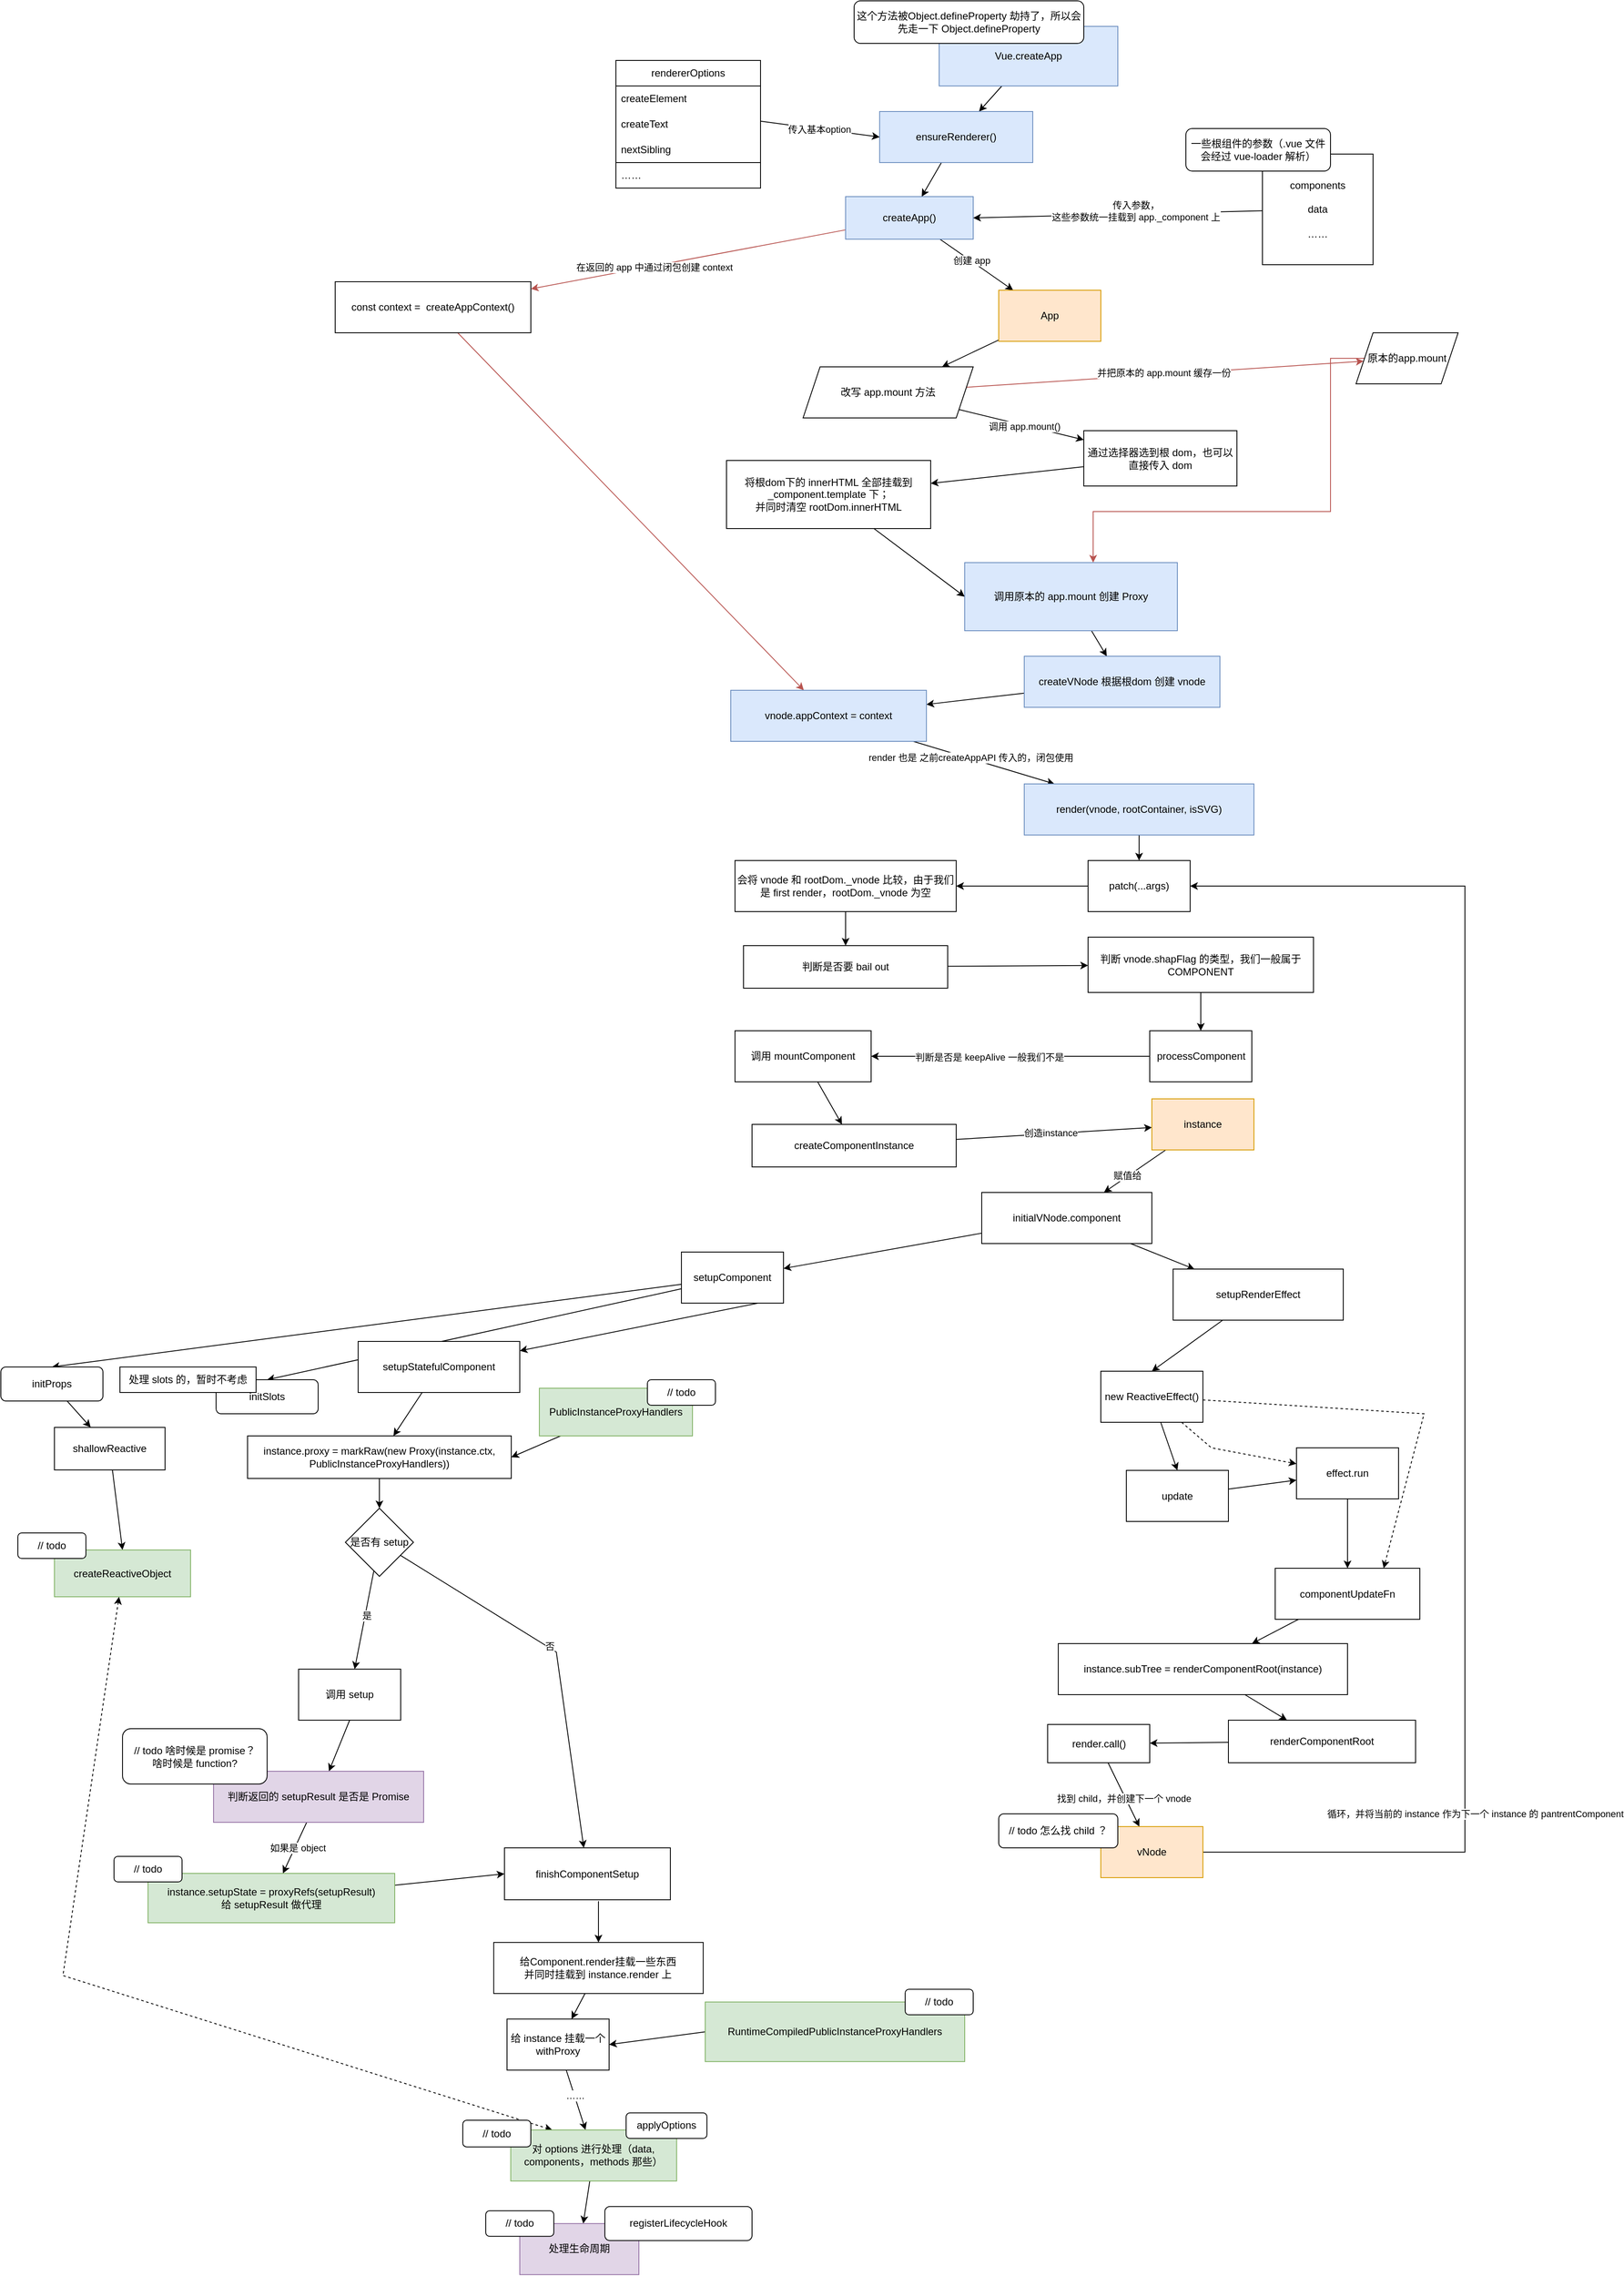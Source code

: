 <mxfile version="21.7.4" type="github">
  <diagram name="第 1 页" id="jVa2W7IPWwnAXI4XaTAD">
    <mxGraphModel dx="2261" dy="822" grid="1" gridSize="10" guides="1" tooltips="1" connect="1" arrows="1" fold="1" page="1" pageScale="1" pageWidth="827" pageHeight="1169" math="0" shadow="0">
      <root>
        <mxCell id="0" />
        <mxCell id="1" parent="0" />
        <mxCell id="zJVTqqphNSBY5kHAIyzm-97" style="edgeStyle=none;rounded=0;orthogonalLoop=1;jettySize=auto;html=1;exitX=0.75;exitY=1;exitDx=0;exitDy=0;" parent="1" source="zJVTqqphNSBY5kHAIyzm-80" target="zJVTqqphNSBY5kHAIyzm-98" edge="1">
          <mxGeometry relative="1" as="geometry">
            <mxPoint x="410" y="1750" as="targetPoint" />
            <mxPoint x="220" y="1695.001" as="sourcePoint" />
          </mxGeometry>
        </mxCell>
        <mxCell id="zJVTqqphNSBY5kHAIyzm-1" style="rounded=0;orthogonalLoop=1;jettySize=auto;html=1;" parent="1" source="simCPiNDv_beY422lD6f-1" target="zJVTqqphNSBY5kHAIyzm-2" edge="1">
          <mxGeometry relative="1" as="geometry">
            <mxPoint x="320" y="270" as="targetPoint" />
          </mxGeometry>
        </mxCell>
        <mxCell id="simCPiNDv_beY422lD6f-1" value="Vue.createApp" style="rounded=0;whiteSpace=wrap;html=1;fillColor=#dae8fc;strokeColor=#6c8ebf;" parent="1" vertex="1">
          <mxGeometry x="280" y="110" width="210" height="70" as="geometry" />
        </mxCell>
        <mxCell id="simCPiNDv_beY422lD6f-2" value="这个方法被Object.defineProperty 劫持了，所以会先走一下 Object.defineProperty" style="rounded=1;whiteSpace=wrap;html=1;" parent="1" vertex="1">
          <mxGeometry x="180" y="80" width="270" height="50" as="geometry" />
        </mxCell>
        <mxCell id="zJVTqqphNSBY5kHAIyzm-11" style="rounded=0;orthogonalLoop=1;jettySize=auto;html=1;" parent="1" source="zJVTqqphNSBY5kHAIyzm-2" target="zJVTqqphNSBY5kHAIyzm-12" edge="1">
          <mxGeometry relative="1" as="geometry">
            <mxPoint x="280" y="360" as="targetPoint" />
          </mxGeometry>
        </mxCell>
        <mxCell id="zJVTqqphNSBY5kHAIyzm-2" value="ensureRenderer()" style="rounded=0;whiteSpace=wrap;html=1;fillColor=#dae8fc;strokeColor=#6c8ebf;" parent="1" vertex="1">
          <mxGeometry x="210" y="210" width="180" height="60" as="geometry" />
        </mxCell>
        <mxCell id="zJVTqqphNSBY5kHAIyzm-7" style="rounded=0;orthogonalLoop=1;jettySize=auto;html=1;entryX=0;entryY=0.5;entryDx=0;entryDy=0;" parent="1" source="zJVTqqphNSBY5kHAIyzm-3" target="zJVTqqphNSBY5kHAIyzm-2" edge="1">
          <mxGeometry relative="1" as="geometry" />
        </mxCell>
        <mxCell id="zJVTqqphNSBY5kHAIyzm-8" value="传入基本option" style="edgeLabel;html=1;align=center;verticalAlign=middle;resizable=0;points=[];" parent="zJVTqqphNSBY5kHAIyzm-7" vertex="1" connectable="0">
          <mxGeometry x="-0.017" relative="1" as="geometry">
            <mxPoint as="offset" />
          </mxGeometry>
        </mxCell>
        <mxCell id="zJVTqqphNSBY5kHAIyzm-3" value="rendererOptions" style="swimlane;fontStyle=0;childLayout=stackLayout;horizontal=1;startSize=30;horizontalStack=0;resizeParent=1;resizeParentMax=0;resizeLast=0;collapsible=1;marginBottom=0;whiteSpace=wrap;html=1;" parent="1" vertex="1">
          <mxGeometry x="-100" y="150" width="170" height="120" as="geometry" />
        </mxCell>
        <mxCell id="zJVTqqphNSBY5kHAIyzm-4" value="createElement" style="text;strokeColor=none;fillColor=none;align=left;verticalAlign=middle;spacingLeft=4;spacingRight=4;overflow=hidden;points=[[0,0.5],[1,0.5]];portConstraint=eastwest;rotatable=0;whiteSpace=wrap;html=1;" parent="zJVTqqphNSBY5kHAIyzm-3" vertex="1">
          <mxGeometry y="30" width="170" height="30" as="geometry" />
        </mxCell>
        <mxCell id="zJVTqqphNSBY5kHAIyzm-5" value="createText" style="text;strokeColor=none;fillColor=none;align=left;verticalAlign=middle;spacingLeft=4;spacingRight=4;overflow=hidden;points=[[0,0.5],[1,0.5]];portConstraint=eastwest;rotatable=0;whiteSpace=wrap;html=1;" parent="zJVTqqphNSBY5kHAIyzm-3" vertex="1">
          <mxGeometry y="60" width="170" height="30" as="geometry" />
        </mxCell>
        <mxCell id="zJVTqqphNSBY5kHAIyzm-6" value="nextSibling" style="text;strokeColor=none;fillColor=none;align=left;verticalAlign=middle;spacingLeft=4;spacingRight=4;overflow=hidden;points=[[0,0.5],[1,0.5]];portConstraint=eastwest;rotatable=0;whiteSpace=wrap;html=1;" parent="zJVTqqphNSBY5kHAIyzm-3" vertex="1">
          <mxGeometry y="90" width="170" height="30" as="geometry" />
        </mxCell>
        <mxCell id="zJVTqqphNSBY5kHAIyzm-10" value="……" style="text;strokeColor=default;fillColor=none;align=left;verticalAlign=middle;spacingLeft=4;spacingRight=4;overflow=hidden;points=[[0,0.5],[1,0.5]];portConstraint=eastwest;rotatable=0;whiteSpace=wrap;html=1;" parent="1" vertex="1">
          <mxGeometry x="-100" y="270" width="170" height="30" as="geometry" />
        </mxCell>
        <mxCell id="zJVTqqphNSBY5kHAIyzm-13" style="rounded=0;orthogonalLoop=1;jettySize=auto;html=1;" parent="1" source="zJVTqqphNSBY5kHAIyzm-12" target="zJVTqqphNSBY5kHAIyzm-14" edge="1">
          <mxGeometry relative="1" as="geometry">
            <mxPoint x="270" y="460" as="targetPoint" />
          </mxGeometry>
        </mxCell>
        <mxCell id="zJVTqqphNSBY5kHAIyzm-15" value="创建 app" style="edgeLabel;html=1;align=center;verticalAlign=middle;resizable=0;points=[];" parent="zJVTqqphNSBY5kHAIyzm-13" vertex="1" connectable="0">
          <mxGeometry x="-0.15" y="1" relative="1" as="geometry">
            <mxPoint as="offset" />
          </mxGeometry>
        </mxCell>
        <mxCell id="zJVTqqphNSBY5kHAIyzm-46" style="edgeStyle=none;rounded=0;orthogonalLoop=1;jettySize=auto;html=1;fillColor=#f8cecc;strokeColor=#b85450;" parent="1" source="zJVTqqphNSBY5kHAIyzm-12" target="zJVTqqphNSBY5kHAIyzm-48" edge="1">
          <mxGeometry relative="1" as="geometry">
            <mxPoint y="420" as="targetPoint" />
          </mxGeometry>
        </mxCell>
        <mxCell id="zJVTqqphNSBY5kHAIyzm-47" value="在返回的 app 中通过闭包创建 context" style="edgeLabel;html=1;align=center;verticalAlign=middle;resizable=0;points=[];" parent="zJVTqqphNSBY5kHAIyzm-46" vertex="1" connectable="0">
          <mxGeometry x="0.219" y="2" relative="1" as="geometry">
            <mxPoint y="-1" as="offset" />
          </mxGeometry>
        </mxCell>
        <mxCell id="zJVTqqphNSBY5kHAIyzm-12" value="createApp()" style="rounded=0;whiteSpace=wrap;html=1;fillColor=#dae8fc;strokeColor=#6c8ebf;" parent="1" vertex="1">
          <mxGeometry x="170" y="310" width="150" height="50" as="geometry" />
        </mxCell>
        <mxCell id="zJVTqqphNSBY5kHAIyzm-26" style="edgeStyle=none;rounded=0;orthogonalLoop=1;jettySize=auto;html=1;" parent="1" source="zJVTqqphNSBY5kHAIyzm-14" target="zJVTqqphNSBY5kHAIyzm-27" edge="1">
          <mxGeometry relative="1" as="geometry">
            <mxPoint x="360" y="530" as="targetPoint" />
          </mxGeometry>
        </mxCell>
        <mxCell id="zJVTqqphNSBY5kHAIyzm-14" value="App" style="rounded=0;whiteSpace=wrap;html=1;fillColor=#ffe6cc;strokeColor=#d79b00;" parent="1" vertex="1">
          <mxGeometry x="350" y="420" width="120" height="60" as="geometry" />
        </mxCell>
        <mxCell id="zJVTqqphNSBY5kHAIyzm-20" style="edgeStyle=none;rounded=0;orthogonalLoop=1;jettySize=auto;html=1;entryX=1;entryY=0.5;entryDx=0;entryDy=0;" parent="1" source="zJVTqqphNSBY5kHAIyzm-19" target="zJVTqqphNSBY5kHAIyzm-12" edge="1">
          <mxGeometry relative="1" as="geometry" />
        </mxCell>
        <mxCell id="zJVTqqphNSBY5kHAIyzm-21" value="传入参数，&lt;br&gt;这些参数统一挂载到 app._component 上" style="edgeLabel;html=1;align=center;verticalAlign=middle;resizable=0;points=[];" parent="zJVTqqphNSBY5kHAIyzm-20" vertex="1" connectable="0">
          <mxGeometry x="0.08" y="-2" relative="1" as="geometry">
            <mxPoint x="34" y="-2" as="offset" />
          </mxGeometry>
        </mxCell>
        <mxCell id="zJVTqqphNSBY5kHAIyzm-19" value="components&lt;br&gt;&lt;br&gt;data&lt;br&gt;&lt;br&gt;……" style="whiteSpace=wrap;html=1;aspect=fixed;" parent="1" vertex="1">
          <mxGeometry x="660" y="260" width="130" height="130" as="geometry" />
        </mxCell>
        <mxCell id="zJVTqqphNSBY5kHAIyzm-24" value="一些根组件的参数（.vue 文件会经过 vue-loader 解析）" style="rounded=1;whiteSpace=wrap;html=1;" parent="1" vertex="1">
          <mxGeometry x="570" y="230" width="170" height="50" as="geometry" />
        </mxCell>
        <mxCell id="zJVTqqphNSBY5kHAIyzm-28" style="edgeStyle=none;rounded=0;orthogonalLoop=1;jettySize=auto;html=1;" parent="1" source="zJVTqqphNSBY5kHAIyzm-27" target="zJVTqqphNSBY5kHAIyzm-31" edge="1">
          <mxGeometry relative="1" as="geometry">
            <mxPoint x="390" y="620" as="targetPoint" />
          </mxGeometry>
        </mxCell>
        <mxCell id="zJVTqqphNSBY5kHAIyzm-29" value="调用 app.mount()" style="edgeLabel;html=1;align=center;verticalAlign=middle;resizable=0;points=[];" parent="zJVTqqphNSBY5kHAIyzm-28" vertex="1" connectable="0">
          <mxGeometry x="-0.183" y="-7" relative="1" as="geometry">
            <mxPoint x="18" y="-2" as="offset" />
          </mxGeometry>
        </mxCell>
        <mxCell id="zJVTqqphNSBY5kHAIyzm-35" style="edgeStyle=none;rounded=0;orthogonalLoop=1;jettySize=auto;html=1;fillColor=#f8cecc;strokeColor=#b85450;" parent="1" source="zJVTqqphNSBY5kHAIyzm-27" target="zJVTqqphNSBY5kHAIyzm-37" edge="1">
          <mxGeometry relative="1" as="geometry">
            <mxPoint x="650" y="530" as="targetPoint" />
          </mxGeometry>
        </mxCell>
        <mxCell id="zJVTqqphNSBY5kHAIyzm-36" value="并把原本的 app.mount 缓存一份" style="edgeLabel;html=1;align=center;verticalAlign=middle;resizable=0;points=[];" parent="zJVTqqphNSBY5kHAIyzm-35" vertex="1" connectable="0">
          <mxGeometry x="-0.008" y="2" relative="1" as="geometry">
            <mxPoint as="offset" />
          </mxGeometry>
        </mxCell>
        <mxCell id="zJVTqqphNSBY5kHAIyzm-27" value="改写 app.mount 方法" style="shape=parallelogram;perimeter=parallelogramPerimeter;whiteSpace=wrap;html=1;fixedSize=1;" parent="1" vertex="1">
          <mxGeometry x="120" y="510" width="200" height="60" as="geometry" />
        </mxCell>
        <mxCell id="zJVTqqphNSBY5kHAIyzm-33" style="edgeStyle=none;rounded=0;orthogonalLoop=1;jettySize=auto;html=1;" parent="1" source="zJVTqqphNSBY5kHAIyzm-31" target="zJVTqqphNSBY5kHAIyzm-34" edge="1">
          <mxGeometry relative="1" as="geometry">
            <mxPoint x="280" y="670" as="targetPoint" />
          </mxGeometry>
        </mxCell>
        <mxCell id="zJVTqqphNSBY5kHAIyzm-31" value="通过选择器选到根 dom，也可以直接传入 dom" style="rounded=0;whiteSpace=wrap;html=1;" parent="1" vertex="1">
          <mxGeometry x="450" y="585" width="180" height="65" as="geometry" />
        </mxCell>
        <mxCell id="zJVTqqphNSBY5kHAIyzm-38" style="edgeStyle=none;rounded=0;orthogonalLoop=1;jettySize=auto;html=1;entryX=0;entryY=0.5;entryDx=0;entryDy=0;" parent="1" source="zJVTqqphNSBY5kHAIyzm-34" target="zJVTqqphNSBY5kHAIyzm-41" edge="1">
          <mxGeometry relative="1" as="geometry">
            <mxPoint x="390" y="760" as="targetPoint" />
          </mxGeometry>
        </mxCell>
        <mxCell id="zJVTqqphNSBY5kHAIyzm-34" value="&lt;div style=&quot;&quot;&gt;&lt;span style=&quot;background-color: initial;&quot;&gt;将根dom下的 innerHTML 全部挂载到 _component.template 下；&lt;/span&gt;&lt;/div&gt;&lt;div style=&quot;&quot;&gt;&lt;span style=&quot;background-color: initial;&quot;&gt;并同时清空 rootDom.innerHTML&lt;/span&gt;&lt;/div&gt;" style="rounded=0;whiteSpace=wrap;html=1;align=center;" parent="1" vertex="1">
          <mxGeometry x="30" y="620" width="240" height="80" as="geometry" />
        </mxCell>
        <mxCell id="zJVTqqphNSBY5kHAIyzm-39" style="edgeStyle=orthogonalEdgeStyle;rounded=0;orthogonalLoop=1;jettySize=auto;html=1;fillColor=#f8cecc;strokeColor=#b85450;" parent="1" source="zJVTqqphNSBY5kHAIyzm-37" target="zJVTqqphNSBY5kHAIyzm-41" edge="1">
          <mxGeometry relative="1" as="geometry">
            <mxPoint x="460" y="760" as="targetPoint" />
            <Array as="points">
              <mxPoint x="740" y="680" />
              <mxPoint x="461" y="680" />
            </Array>
          </mxGeometry>
        </mxCell>
        <mxCell id="zJVTqqphNSBY5kHAIyzm-37" value="原本的app.mount" style="shape=parallelogram;perimeter=parallelogramPerimeter;whiteSpace=wrap;html=1;fixedSize=1;" parent="1" vertex="1">
          <mxGeometry x="770" y="470" width="120" height="60" as="geometry" />
        </mxCell>
        <mxCell id="zJVTqqphNSBY5kHAIyzm-42" style="edgeStyle=none;rounded=0;orthogonalLoop=1;jettySize=auto;html=1;" parent="1" source="zJVTqqphNSBY5kHAIyzm-41" target="zJVTqqphNSBY5kHAIyzm-43" edge="1">
          <mxGeometry relative="1" as="geometry">
            <mxPoint x="350" y="880" as="targetPoint" />
          </mxGeometry>
        </mxCell>
        <mxCell id="zJVTqqphNSBY5kHAIyzm-41" value="调用原本的 app.mount 创建 Proxy" style="rounded=0;whiteSpace=wrap;html=1;fillColor=#dae8fc;strokeColor=#6c8ebf;" parent="1" vertex="1">
          <mxGeometry x="310" y="740" width="250" height="80" as="geometry" />
        </mxCell>
        <mxCell id="zJVTqqphNSBY5kHAIyzm-51" style="edgeStyle=none;rounded=0;orthogonalLoop=1;jettySize=auto;html=1;" parent="1" source="zJVTqqphNSBY5kHAIyzm-43" target="zJVTqqphNSBY5kHAIyzm-50" edge="1">
          <mxGeometry relative="1" as="geometry" />
        </mxCell>
        <mxCell id="zJVTqqphNSBY5kHAIyzm-43" value="createVNode 根据根dom 创建 vnode" style="rounded=0;whiteSpace=wrap;html=1;fillColor=#dae8fc;strokeColor=#6c8ebf;" parent="1" vertex="1">
          <mxGeometry x="380" y="850" width="230" height="60" as="geometry" />
        </mxCell>
        <mxCell id="zJVTqqphNSBY5kHAIyzm-49" style="edgeStyle=none;rounded=0;orthogonalLoop=1;jettySize=auto;html=1;fillColor=#f8cecc;strokeColor=#b85450;" parent="1" source="zJVTqqphNSBY5kHAIyzm-48" target="zJVTqqphNSBY5kHAIyzm-50" edge="1">
          <mxGeometry relative="1" as="geometry">
            <mxPoint x="100" y="950" as="targetPoint" />
          </mxGeometry>
        </mxCell>
        <mxCell id="zJVTqqphNSBY5kHAIyzm-48" value="const context =&amp;nbsp;&amp;nbsp;createAppContext()" style="rounded=0;whiteSpace=wrap;html=1;" parent="1" vertex="1">
          <mxGeometry x="-430" y="410" width="230" height="60" as="geometry" />
        </mxCell>
        <mxCell id="zJVTqqphNSBY5kHAIyzm-52" style="edgeStyle=none;rounded=0;orthogonalLoop=1;jettySize=auto;html=1;" parent="1" source="zJVTqqphNSBY5kHAIyzm-50" target="zJVTqqphNSBY5kHAIyzm-53" edge="1">
          <mxGeometry relative="1" as="geometry">
            <mxPoint x="370" y="1000" as="targetPoint" />
          </mxGeometry>
        </mxCell>
        <mxCell id="zJVTqqphNSBY5kHAIyzm-54" value="render 也是 之前createAppAPI 传入的，闭包使用" style="edgeLabel;html=1;align=center;verticalAlign=middle;resizable=0;points=[];" parent="zJVTqqphNSBY5kHAIyzm-52" vertex="1" connectable="0">
          <mxGeometry x="-0.194" y="1" relative="1" as="geometry">
            <mxPoint as="offset" />
          </mxGeometry>
        </mxCell>
        <mxCell id="zJVTqqphNSBY5kHAIyzm-50" value="vnode.appContext = context" style="rounded=0;whiteSpace=wrap;html=1;fillColor=#dae8fc;strokeColor=#6c8ebf;" parent="1" vertex="1">
          <mxGeometry x="35" y="890" width="230" height="60" as="geometry" />
        </mxCell>
        <mxCell id="zJVTqqphNSBY5kHAIyzm-55" style="edgeStyle=none;rounded=0;orthogonalLoop=1;jettySize=auto;html=1;" parent="1" source="zJVTqqphNSBY5kHAIyzm-53" target="zJVTqqphNSBY5kHAIyzm-56" edge="1">
          <mxGeometry relative="1" as="geometry">
            <mxPoint x="515" y="1110" as="targetPoint" />
          </mxGeometry>
        </mxCell>
        <mxCell id="zJVTqqphNSBY5kHAIyzm-53" value="render(vnode, rootContainer, isSVG)" style="rounded=0;whiteSpace=wrap;html=1;fillColor=#dae8fc;strokeColor=#6c8ebf;" parent="1" vertex="1">
          <mxGeometry x="380" y="1000" width="270" height="60" as="geometry" />
        </mxCell>
        <mxCell id="zJVTqqphNSBY5kHAIyzm-57" style="edgeStyle=none;rounded=0;orthogonalLoop=1;jettySize=auto;html=1;" parent="1" source="zJVTqqphNSBY5kHAIyzm-56" target="zJVTqqphNSBY5kHAIyzm-58" edge="1">
          <mxGeometry relative="1" as="geometry">
            <mxPoint x="240" y="1120" as="targetPoint" />
          </mxGeometry>
        </mxCell>
        <mxCell id="zJVTqqphNSBY5kHAIyzm-56" value="patch(...args)" style="rounded=0;whiteSpace=wrap;html=1;" parent="1" vertex="1">
          <mxGeometry x="455" y="1090" width="120" height="60" as="geometry" />
        </mxCell>
        <mxCell id="zJVTqqphNSBY5kHAIyzm-59" style="edgeStyle=none;rounded=0;orthogonalLoop=1;jettySize=auto;html=1;" parent="1" source="zJVTqqphNSBY5kHAIyzm-58" target="zJVTqqphNSBY5kHAIyzm-60" edge="1">
          <mxGeometry relative="1" as="geometry">
            <mxPoint x="170" y="1210" as="targetPoint" />
          </mxGeometry>
        </mxCell>
        <mxCell id="zJVTqqphNSBY5kHAIyzm-58" value="会将 vnode 和 rootDom._vnode 比较，由于我们是 first render，rootDom._vnode 为空" style="rounded=0;whiteSpace=wrap;html=1;" parent="1" vertex="1">
          <mxGeometry x="40" y="1090" width="260" height="60" as="geometry" />
        </mxCell>
        <mxCell id="zJVTqqphNSBY5kHAIyzm-61" style="edgeStyle=none;rounded=0;orthogonalLoop=1;jettySize=auto;html=1;" parent="1" source="zJVTqqphNSBY5kHAIyzm-60" target="zJVTqqphNSBY5kHAIyzm-62" edge="1">
          <mxGeometry relative="1" as="geometry">
            <mxPoint x="400" y="1215" as="targetPoint" />
          </mxGeometry>
        </mxCell>
        <mxCell id="zJVTqqphNSBY5kHAIyzm-60" value="判断是否要 bail out" style="rounded=0;whiteSpace=wrap;html=1;" parent="1" vertex="1">
          <mxGeometry x="50" y="1190" width="240" height="50" as="geometry" />
        </mxCell>
        <mxCell id="zJVTqqphNSBY5kHAIyzm-63" style="edgeStyle=none;rounded=0;orthogonalLoop=1;jettySize=auto;html=1;" parent="1" source="zJVTqqphNSBY5kHAIyzm-62" target="zJVTqqphNSBY5kHAIyzm-64" edge="1">
          <mxGeometry relative="1" as="geometry">
            <mxPoint x="587.5" y="1300" as="targetPoint" />
          </mxGeometry>
        </mxCell>
        <mxCell id="zJVTqqphNSBY5kHAIyzm-62" value="判断 vnode.shapFlag 的类型，我们一般属于&lt;br&gt;COMPONENT" style="rounded=0;whiteSpace=wrap;html=1;" parent="1" vertex="1">
          <mxGeometry x="455" y="1180" width="265" height="65" as="geometry" />
        </mxCell>
        <mxCell id="zJVTqqphNSBY5kHAIyzm-65" style="edgeStyle=none;rounded=0;orthogonalLoop=1;jettySize=auto;html=1;" parent="1" source="zJVTqqphNSBY5kHAIyzm-64" target="zJVTqqphNSBY5kHAIyzm-66" edge="1">
          <mxGeometry relative="1" as="geometry">
            <mxPoint x="180" y="1320" as="targetPoint" />
          </mxGeometry>
        </mxCell>
        <mxCell id="zJVTqqphNSBY5kHAIyzm-67" value="判断是否是 keepAlive 一般我们不是" style="edgeLabel;html=1;align=center;verticalAlign=middle;resizable=0;points=[];" parent="zJVTqqphNSBY5kHAIyzm-65" vertex="1" connectable="0">
          <mxGeometry x="0.151" y="1" relative="1" as="geometry">
            <mxPoint as="offset" />
          </mxGeometry>
        </mxCell>
        <mxCell id="zJVTqqphNSBY5kHAIyzm-64" value="processComponent" style="rounded=0;whiteSpace=wrap;html=1;" parent="1" vertex="1">
          <mxGeometry x="527.5" y="1290" width="120" height="60" as="geometry" />
        </mxCell>
        <mxCell id="zJVTqqphNSBY5kHAIyzm-69" style="edgeStyle=none;rounded=0;orthogonalLoop=1;jettySize=auto;html=1;" parent="1" source="zJVTqqphNSBY5kHAIyzm-66" target="zJVTqqphNSBY5kHAIyzm-70" edge="1">
          <mxGeometry relative="1" as="geometry">
            <mxPoint x="120" y="1430" as="targetPoint" />
          </mxGeometry>
        </mxCell>
        <mxCell id="zJVTqqphNSBY5kHAIyzm-66" value="调用&amp;nbsp;mountComponent" style="rounded=0;whiteSpace=wrap;html=1;" parent="1" vertex="1">
          <mxGeometry x="40" y="1290" width="160" height="60" as="geometry" />
        </mxCell>
        <mxCell id="zJVTqqphNSBY5kHAIyzm-68" style="edgeStyle=none;rounded=0;orthogonalLoop=1;jettySize=auto;html=1;exitX=0.75;exitY=0;exitDx=0;exitDy=0;" parent="1" source="zJVTqqphNSBY5kHAIyzm-66" target="zJVTqqphNSBY5kHAIyzm-66" edge="1">
          <mxGeometry relative="1" as="geometry" />
        </mxCell>
        <mxCell id="zJVTqqphNSBY5kHAIyzm-71" style="edgeStyle=none;rounded=0;orthogonalLoop=1;jettySize=auto;html=1;" parent="1" source="zJVTqqphNSBY5kHAIyzm-70" target="zJVTqqphNSBY5kHAIyzm-72" edge="1">
          <mxGeometry relative="1" as="geometry">
            <mxPoint x="430" y="1425" as="targetPoint" />
          </mxGeometry>
        </mxCell>
        <mxCell id="zJVTqqphNSBY5kHAIyzm-73" value="创造instance" style="edgeLabel;html=1;align=center;verticalAlign=middle;resizable=0;points=[];" parent="zJVTqqphNSBY5kHAIyzm-71" vertex="1" connectable="0">
          <mxGeometry x="-0.037" y="1" relative="1" as="geometry">
            <mxPoint as="offset" />
          </mxGeometry>
        </mxCell>
        <mxCell id="zJVTqqphNSBY5kHAIyzm-70" value="createComponentInstance" style="rounded=0;whiteSpace=wrap;html=1;" parent="1" vertex="1">
          <mxGeometry x="60" y="1400" width="240" height="50" as="geometry" />
        </mxCell>
        <mxCell id="zJVTqqphNSBY5kHAIyzm-75" style="edgeStyle=none;rounded=0;orthogonalLoop=1;jettySize=auto;html=1;" parent="1" source="zJVTqqphNSBY5kHAIyzm-72" target="zJVTqqphNSBY5kHAIyzm-78" edge="1">
          <mxGeometry relative="1" as="geometry">
            <mxPoint x="590" y="1510" as="targetPoint" />
          </mxGeometry>
        </mxCell>
        <mxCell id="zJVTqqphNSBY5kHAIyzm-76" value="赋值给" style="edgeLabel;html=1;align=center;verticalAlign=middle;resizable=0;points=[];" parent="zJVTqqphNSBY5kHAIyzm-75" vertex="1" connectable="0">
          <mxGeometry x="0.236" y="2" relative="1" as="geometry">
            <mxPoint x="-2" y="-3" as="offset" />
          </mxGeometry>
        </mxCell>
        <mxCell id="zJVTqqphNSBY5kHAIyzm-72" value="instance" style="rounded=0;whiteSpace=wrap;html=1;fillColor=#ffe6cc;strokeColor=#d79b00;" parent="1" vertex="1">
          <mxGeometry x="530" y="1370" width="120" height="60" as="geometry" />
        </mxCell>
        <mxCell id="zJVTqqphNSBY5kHAIyzm-79" style="edgeStyle=none;rounded=0;orthogonalLoop=1;jettySize=auto;html=1;" parent="1" source="zJVTqqphNSBY5kHAIyzm-78" target="zJVTqqphNSBY5kHAIyzm-80" edge="1">
          <mxGeometry relative="1" as="geometry">
            <mxPoint x="250" y="1540" as="targetPoint" />
          </mxGeometry>
        </mxCell>
        <mxCell id="8fbml9rFBPQE95AYInHe-17" style="edgeStyle=none;rounded=0;orthogonalLoop=1;jettySize=auto;html=1;" edge="1" parent="1" source="zJVTqqphNSBY5kHAIyzm-78" target="8fbml9rFBPQE95AYInHe-18">
          <mxGeometry relative="1" as="geometry">
            <mxPoint x="590" y="1660" as="targetPoint" />
          </mxGeometry>
        </mxCell>
        <mxCell id="zJVTqqphNSBY5kHAIyzm-78" value="initialVNode.component" style="rounded=0;whiteSpace=wrap;html=1;" parent="1" vertex="1">
          <mxGeometry x="330" y="1480" width="200" height="60" as="geometry" />
        </mxCell>
        <mxCell id="zJVTqqphNSBY5kHAIyzm-84" style="edgeStyle=none;rounded=0;orthogonalLoop=1;jettySize=auto;html=1;entryX=0.5;entryY=0;entryDx=0;entryDy=0;" parent="1" source="zJVTqqphNSBY5kHAIyzm-80" target="zJVTqqphNSBY5kHAIyzm-82" edge="1">
          <mxGeometry relative="1" as="geometry" />
        </mxCell>
        <mxCell id="zJVTqqphNSBY5kHAIyzm-85" style="edgeStyle=none;rounded=0;orthogonalLoop=1;jettySize=auto;html=1;entryX=0.5;entryY=0;entryDx=0;entryDy=0;" parent="1" source="zJVTqqphNSBY5kHAIyzm-80" target="zJVTqqphNSBY5kHAIyzm-83" edge="1">
          <mxGeometry relative="1" as="geometry" />
        </mxCell>
        <mxCell id="zJVTqqphNSBY5kHAIyzm-80" value="setupComponent" style="rounded=0;whiteSpace=wrap;html=1;" parent="1" vertex="1">
          <mxGeometry x="-23" y="1550" width="120" height="60" as="geometry" />
        </mxCell>
        <mxCell id="zJVTqqphNSBY5kHAIyzm-86" style="edgeStyle=none;rounded=0;orthogonalLoop=1;jettySize=auto;html=1;" parent="1" source="zJVTqqphNSBY5kHAIyzm-82" target="zJVTqqphNSBY5kHAIyzm-87" edge="1">
          <mxGeometry relative="1" as="geometry">
            <mxPoint x="-873" y="1746" as="targetPoint" />
          </mxGeometry>
        </mxCell>
        <mxCell id="zJVTqqphNSBY5kHAIyzm-82" value="initProps" style="rounded=1;whiteSpace=wrap;html=1;" parent="1" vertex="1">
          <mxGeometry x="-823" y="1685" width="120" height="40" as="geometry" />
        </mxCell>
        <mxCell id="zJVTqqphNSBY5kHAIyzm-83" value="initSlots" style="rounded=1;whiteSpace=wrap;html=1;" parent="1" vertex="1">
          <mxGeometry x="-570" y="1700" width="120" height="40" as="geometry" />
        </mxCell>
        <mxCell id="zJVTqqphNSBY5kHAIyzm-94" style="edgeStyle=none;rounded=0;orthogonalLoop=1;jettySize=auto;html=1;entryX=0.5;entryY=0;entryDx=0;entryDy=0;" parent="1" source="zJVTqqphNSBY5kHAIyzm-87" target="zJVTqqphNSBY5kHAIyzm-89" edge="1">
          <mxGeometry relative="1" as="geometry">
            <Array as="points" />
          </mxGeometry>
        </mxCell>
        <mxCell id="zJVTqqphNSBY5kHAIyzm-87" value="shallowReactive" style="rounded=0;whiteSpace=wrap;html=1;" parent="1" vertex="1">
          <mxGeometry x="-760" y="1756" width="130" height="50" as="geometry" />
        </mxCell>
        <mxCell id="8fbml9rFBPQE95AYInHe-11" style="edgeStyle=none;rounded=0;orthogonalLoop=1;jettySize=auto;html=1;entryX=0.25;entryY=0;entryDx=0;entryDy=0;dashed=1;startArrow=classic;startFill=1;" edge="1" parent="1" source="zJVTqqphNSBY5kHAIyzm-89" target="8fbml9rFBPQE95AYInHe-7">
          <mxGeometry relative="1" as="geometry">
            <Array as="points">
              <mxPoint x="-750" y="2400" />
            </Array>
          </mxGeometry>
        </mxCell>
        <mxCell id="zJVTqqphNSBY5kHAIyzm-89" value="createReactiveObject" style="rounded=0;whiteSpace=wrap;html=1;fillColor=#d5e8d4;strokeColor=#82b366;" parent="1" vertex="1">
          <mxGeometry x="-760" y="1900" width="160" height="55" as="geometry" />
        </mxCell>
        <mxCell id="zJVTqqphNSBY5kHAIyzm-91" value="// todo" style="rounded=1;whiteSpace=wrap;html=1;" parent="1" vertex="1">
          <mxGeometry x="-803" y="1880" width="80" height="30" as="geometry" />
        </mxCell>
        <mxCell id="zJVTqqphNSBY5kHAIyzm-93" value="处理 slots 的，暂时不考虑" style="rounded=0;whiteSpace=wrap;html=1;" parent="1" vertex="1">
          <mxGeometry x="-683" y="1685" width="160" height="30" as="geometry" />
        </mxCell>
        <mxCell id="zJVTqqphNSBY5kHAIyzm-99" style="edgeStyle=none;rounded=0;orthogonalLoop=1;jettySize=auto;html=1;" parent="1" source="zJVTqqphNSBY5kHAIyzm-98" target="zJVTqqphNSBY5kHAIyzm-100" edge="1">
          <mxGeometry relative="1" as="geometry">
            <mxPoint x="-373" y="1810" as="targetPoint" />
          </mxGeometry>
        </mxCell>
        <mxCell id="zJVTqqphNSBY5kHAIyzm-98" value="setupStatefulComponent" style="rounded=0;whiteSpace=wrap;html=1;" parent="1" vertex="1">
          <mxGeometry x="-403" y="1655" width="190" height="60" as="geometry" />
        </mxCell>
        <mxCell id="zJVTqqphNSBY5kHAIyzm-104" style="edgeStyle=none;rounded=0;orthogonalLoop=1;jettySize=auto;html=1;" parent="1" source="zJVTqqphNSBY5kHAIyzm-100" target="zJVTqqphNSBY5kHAIyzm-105" edge="1">
          <mxGeometry relative="1" as="geometry">
            <mxPoint x="-378" y="1860" as="targetPoint" />
          </mxGeometry>
        </mxCell>
        <mxCell id="zJVTqqphNSBY5kHAIyzm-100" value="instance.proxy = markRaw(new Proxy(instance.ctx, PublicInstanceProxyHandlers))" style="rounded=0;whiteSpace=wrap;html=1;" parent="1" vertex="1">
          <mxGeometry x="-533" y="1766" width="310" height="50" as="geometry" />
        </mxCell>
        <mxCell id="zJVTqqphNSBY5kHAIyzm-102" style="edgeStyle=none;rounded=0;orthogonalLoop=1;jettySize=auto;html=1;entryX=1;entryY=0.5;entryDx=0;entryDy=0;" parent="1" source="zJVTqqphNSBY5kHAIyzm-101" target="zJVTqqphNSBY5kHAIyzm-100" edge="1">
          <mxGeometry relative="1" as="geometry" />
        </mxCell>
        <mxCell id="zJVTqqphNSBY5kHAIyzm-101" value="PublicInstanceProxyHandlers" style="rounded=0;whiteSpace=wrap;html=1;fillColor=#d5e8d4;strokeColor=#82b366;" parent="1" vertex="1">
          <mxGeometry x="-190" y="1710" width="180" height="56" as="geometry" />
        </mxCell>
        <mxCell id="zJVTqqphNSBY5kHAIyzm-103" value="// todo" style="rounded=1;whiteSpace=wrap;html=1;" parent="1" vertex="1">
          <mxGeometry x="-63" y="1700" width="80" height="30" as="geometry" />
        </mxCell>
        <mxCell id="zJVTqqphNSBY5kHAIyzm-106" style="edgeStyle=none;rounded=0;orthogonalLoop=1;jettySize=auto;html=1;" parent="1" source="zJVTqqphNSBY5kHAIyzm-105" target="zJVTqqphNSBY5kHAIyzm-107" edge="1">
          <mxGeometry relative="1" as="geometry">
            <mxPoint x="-263" y="1891" as="targetPoint" />
            <Array as="points">
              <mxPoint x="-170" y="2020" />
            </Array>
          </mxGeometry>
        </mxCell>
        <mxCell id="zJVTqqphNSBY5kHAIyzm-108" value="否" style="edgeLabel;html=1;align=center;verticalAlign=middle;resizable=0;points=[];" parent="zJVTqqphNSBY5kHAIyzm-106" vertex="1" connectable="0">
          <mxGeometry x="-0.087" y="2" relative="1" as="geometry">
            <mxPoint as="offset" />
          </mxGeometry>
        </mxCell>
        <mxCell id="8fbml9rFBPQE95AYInHe-55" style="edgeStyle=none;rounded=0;orthogonalLoop=1;jettySize=auto;html=1;" edge="1" parent="1" source="zJVTqqphNSBY5kHAIyzm-105" target="8fbml9rFBPQE95AYInHe-57">
          <mxGeometry relative="1" as="geometry">
            <mxPoint x="-500" y="2060" as="targetPoint" />
          </mxGeometry>
        </mxCell>
        <mxCell id="8fbml9rFBPQE95AYInHe-56" value="是" style="edgeLabel;html=1;align=center;verticalAlign=middle;resizable=0;points=[];" vertex="1" connectable="0" parent="8fbml9rFBPQE95AYInHe-55">
          <mxGeometry x="-0.103" y="1" relative="1" as="geometry">
            <mxPoint as="offset" />
          </mxGeometry>
        </mxCell>
        <mxCell id="zJVTqqphNSBY5kHAIyzm-105" value="是否有 setup" style="rhombus;whiteSpace=wrap;html=1;" parent="1" vertex="1">
          <mxGeometry x="-418" y="1851" width="80" height="80" as="geometry" />
        </mxCell>
        <mxCell id="zJVTqqphNSBY5kHAIyzm-109" style="edgeStyle=none;rounded=0;orthogonalLoop=1;jettySize=auto;html=1;" parent="1" target="zJVTqqphNSBY5kHAIyzm-110" edge="1">
          <mxGeometry relative="1" as="geometry">
            <mxPoint x="-120.5" y="2361.11" as="targetPoint" />
            <mxPoint x="-120.499" y="2312.61" as="sourcePoint" />
          </mxGeometry>
        </mxCell>
        <mxCell id="zJVTqqphNSBY5kHAIyzm-107" value="finishComponentSetup" style="rounded=0;whiteSpace=wrap;html=1;" parent="1" vertex="1">
          <mxGeometry x="-231" y="2250" width="195" height="61" as="geometry" />
        </mxCell>
        <mxCell id="8fbml9rFBPQE95AYInHe-1" style="rounded=0;orthogonalLoop=1;jettySize=auto;html=1;" edge="1" parent="1" source="zJVTqqphNSBY5kHAIyzm-110" target="8fbml9rFBPQE95AYInHe-2">
          <mxGeometry relative="1" as="geometry">
            <mxPoint x="-133" y="2491.11" as="targetPoint" />
          </mxGeometry>
        </mxCell>
        <mxCell id="zJVTqqphNSBY5kHAIyzm-110" value="给Component.render挂载一些东西&lt;br&gt;并同时挂载到 instance.render 上" style="rounded=0;whiteSpace=wrap;html=1;" parent="1" vertex="1">
          <mxGeometry x="-243.62" y="2361.11" width="246.25" height="60" as="geometry" />
        </mxCell>
        <mxCell id="8fbml9rFBPQE95AYInHe-5" style="edgeStyle=none;rounded=0;orthogonalLoop=1;jettySize=auto;html=1;" edge="1" parent="1" source="8fbml9rFBPQE95AYInHe-2" target="8fbml9rFBPQE95AYInHe-7">
          <mxGeometry relative="1" as="geometry">
            <mxPoint x="-203" y="2611.11" as="targetPoint" />
          </mxGeometry>
        </mxCell>
        <mxCell id="8fbml9rFBPQE95AYInHe-6" value="……" style="edgeLabel;html=1;align=center;verticalAlign=middle;resizable=0;points=[];" vertex="1" connectable="0" parent="8fbml9rFBPQE95AYInHe-5">
          <mxGeometry x="-0.167" y="1" relative="1" as="geometry">
            <mxPoint as="offset" />
          </mxGeometry>
        </mxCell>
        <mxCell id="8fbml9rFBPQE95AYInHe-2" value="给 instance 挂载一个 withProxy" style="rounded=0;whiteSpace=wrap;html=1;" vertex="1" parent="1">
          <mxGeometry x="-228" y="2451.11" width="120" height="60" as="geometry" />
        </mxCell>
        <mxCell id="8fbml9rFBPQE95AYInHe-4" style="edgeStyle=none;rounded=0;orthogonalLoop=1;jettySize=auto;html=1;entryX=1;entryY=0.5;entryDx=0;entryDy=0;exitX=0;exitY=0.5;exitDx=0;exitDy=0;" edge="1" parent="1" source="8fbml9rFBPQE95AYInHe-3" target="8fbml9rFBPQE95AYInHe-2">
          <mxGeometry relative="1" as="geometry">
            <mxPoint x="-715" y="2454.456" as="sourcePoint" />
          </mxGeometry>
        </mxCell>
        <mxCell id="8fbml9rFBPQE95AYInHe-3" value="RuntimeCompiledPublicInstanceProxyHandlers" style="rounded=0;whiteSpace=wrap;html=1;fillColor=#d5e8d4;strokeColor=#82b366;" vertex="1" parent="1">
          <mxGeometry x="5" y="2431.11" width="305" height="70" as="geometry" />
        </mxCell>
        <mxCell id="8fbml9rFBPQE95AYInHe-12" style="edgeStyle=none;rounded=0;orthogonalLoop=1;jettySize=auto;html=1;" edge="1" parent="1" source="8fbml9rFBPQE95AYInHe-7" target="8fbml9rFBPQE95AYInHe-13">
          <mxGeometry relative="1" as="geometry">
            <mxPoint x="-173" y="2711.4" as="targetPoint" />
          </mxGeometry>
        </mxCell>
        <mxCell id="8fbml9rFBPQE95AYInHe-7" value="对 options 进行处理（data, components，methods 那些）" style="rounded=0;whiteSpace=wrap;html=1;fillColor=#d5e8d4;strokeColor=#82b366;" vertex="1" parent="1">
          <mxGeometry x="-223.62" y="2581.4" width="195" height="60" as="geometry" />
        </mxCell>
        <mxCell id="8fbml9rFBPQE95AYInHe-8" value="applyOptions" style="rounded=1;whiteSpace=wrap;html=1;" vertex="1" parent="1">
          <mxGeometry x="-88" y="2561.4" width="95" height="30" as="geometry" />
        </mxCell>
        <mxCell id="8fbml9rFBPQE95AYInHe-10" value="// todo" style="rounded=1;whiteSpace=wrap;html=1;" vertex="1" parent="1">
          <mxGeometry x="-280" y="2570" width="80" height="31.4" as="geometry" />
        </mxCell>
        <mxCell id="8fbml9rFBPQE95AYInHe-13" value="处理生命周期" style="rounded=0;whiteSpace=wrap;html=1;fillColor=#e1d5e7;strokeColor=#9673a6;" vertex="1" parent="1">
          <mxGeometry x="-213" y="2691.4" width="140" height="60" as="geometry" />
        </mxCell>
        <mxCell id="8fbml9rFBPQE95AYInHe-14" value="registerLifecycleHook" style="rounded=1;whiteSpace=wrap;html=1;" vertex="1" parent="1">
          <mxGeometry x="-113" y="2671.4" width="173" height="40" as="geometry" />
        </mxCell>
        <mxCell id="8fbml9rFBPQE95AYInHe-15" value="// todo" style="rounded=1;whiteSpace=wrap;html=1;" vertex="1" parent="1">
          <mxGeometry x="-253" y="2676.4" width="80" height="30" as="geometry" />
        </mxCell>
        <mxCell id="8fbml9rFBPQE95AYInHe-21" style="edgeStyle=none;rounded=0;orthogonalLoop=1;jettySize=auto;html=1;entryX=0.5;entryY=0;entryDx=0;entryDy=0;" edge="1" parent="1" source="8fbml9rFBPQE95AYInHe-18" target="8fbml9rFBPQE95AYInHe-23">
          <mxGeometry relative="1" as="geometry">
            <mxPoint x="550" y="1750" as="targetPoint" />
          </mxGeometry>
        </mxCell>
        <mxCell id="8fbml9rFBPQE95AYInHe-18" value="setupRenderEffect" style="rounded=0;whiteSpace=wrap;html=1;" vertex="1" parent="1">
          <mxGeometry x="555" y="1570" width="200" height="60" as="geometry" />
        </mxCell>
        <mxCell id="8fbml9rFBPQE95AYInHe-28" style="edgeStyle=none;rounded=0;orthogonalLoop=1;jettySize=auto;html=1;" edge="1" parent="1" source="8fbml9rFBPQE95AYInHe-20" target="8fbml9rFBPQE95AYInHe-26">
          <mxGeometry relative="1" as="geometry" />
        </mxCell>
        <mxCell id="8fbml9rFBPQE95AYInHe-20" value="update" style="rounded=0;whiteSpace=wrap;html=1;" vertex="1" parent="1">
          <mxGeometry x="500" y="1806.5" width="120" height="60" as="geometry" />
        </mxCell>
        <mxCell id="8fbml9rFBPQE95AYInHe-24" style="edgeStyle=none;rounded=0;orthogonalLoop=1;jettySize=auto;html=1;entryX=0.5;entryY=0;entryDx=0;entryDy=0;" edge="1" parent="1" source="8fbml9rFBPQE95AYInHe-23" target="8fbml9rFBPQE95AYInHe-20">
          <mxGeometry relative="1" as="geometry" />
        </mxCell>
        <mxCell id="8fbml9rFBPQE95AYInHe-25" style="edgeStyle=none;rounded=0;orthogonalLoop=1;jettySize=auto;html=1;dashed=1;" edge="1" parent="1" source="8fbml9rFBPQE95AYInHe-23" target="8fbml9rFBPQE95AYInHe-26">
          <mxGeometry relative="1" as="geometry">
            <mxPoint x="680" y="1776" as="targetPoint" />
            <Array as="points">
              <mxPoint x="600" y="1780" />
            </Array>
          </mxGeometry>
        </mxCell>
        <mxCell id="8fbml9rFBPQE95AYInHe-32" style="edgeStyle=none;rounded=0;orthogonalLoop=1;jettySize=auto;html=1;entryX=0.75;entryY=0;entryDx=0;entryDy=0;dashed=1;" edge="1" parent="1" source="8fbml9rFBPQE95AYInHe-23" target="8fbml9rFBPQE95AYInHe-31">
          <mxGeometry relative="1" as="geometry">
            <Array as="points">
              <mxPoint x="850" y="1740" />
            </Array>
          </mxGeometry>
        </mxCell>
        <mxCell id="8fbml9rFBPQE95AYInHe-23" value="new&amp;nbsp;ReactiveEffect()" style="rounded=0;whiteSpace=wrap;html=1;" vertex="1" parent="1">
          <mxGeometry x="470" y="1690" width="120" height="60" as="geometry" />
        </mxCell>
        <mxCell id="8fbml9rFBPQE95AYInHe-30" style="edgeStyle=none;rounded=0;orthogonalLoop=1;jettySize=auto;html=1;" edge="1" parent="1" source="8fbml9rFBPQE95AYInHe-26" target="8fbml9rFBPQE95AYInHe-31">
          <mxGeometry relative="1" as="geometry">
            <mxPoint x="830" y="1970" as="targetPoint" />
          </mxGeometry>
        </mxCell>
        <mxCell id="8fbml9rFBPQE95AYInHe-26" value="effect.run" style="rounded=0;whiteSpace=wrap;html=1;" vertex="1" parent="1">
          <mxGeometry x="700" y="1780" width="120" height="60" as="geometry" />
        </mxCell>
        <mxCell id="8fbml9rFBPQE95AYInHe-33" style="edgeStyle=none;rounded=0;orthogonalLoop=1;jettySize=auto;html=1;" edge="1" parent="1" source="8fbml9rFBPQE95AYInHe-31" target="8fbml9rFBPQE95AYInHe-36">
          <mxGeometry relative="1" as="geometry">
            <mxPoint x="610" y="2070" as="targetPoint" />
          </mxGeometry>
        </mxCell>
        <mxCell id="8fbml9rFBPQE95AYInHe-31" value="componentUpdateFn" style="rounded=0;whiteSpace=wrap;html=1;" vertex="1" parent="1">
          <mxGeometry x="675" y="1921.5" width="170" height="60" as="geometry" />
        </mxCell>
        <mxCell id="8fbml9rFBPQE95AYInHe-38" style="edgeStyle=none;rounded=0;orthogonalLoop=1;jettySize=auto;html=1;" edge="1" parent="1" source="8fbml9rFBPQE95AYInHe-36" target="8fbml9rFBPQE95AYInHe-39">
          <mxGeometry relative="1" as="geometry">
            <mxPoint x="750" y="2130" as="targetPoint" />
          </mxGeometry>
        </mxCell>
        <mxCell id="8fbml9rFBPQE95AYInHe-36" value="instance.subTree = renderComponentRoot(instance)" style="rounded=0;whiteSpace=wrap;html=1;" vertex="1" parent="1">
          <mxGeometry x="420" y="2010" width="340" height="60" as="geometry" />
        </mxCell>
        <mxCell id="8fbml9rFBPQE95AYInHe-40" style="edgeStyle=none;rounded=0;orthogonalLoop=1;jettySize=auto;html=1;" edge="1" parent="1" source="8fbml9rFBPQE95AYInHe-39" target="8fbml9rFBPQE95AYInHe-41">
          <mxGeometry relative="1" as="geometry">
            <mxPoint x="470" y="2125" as="targetPoint" />
          </mxGeometry>
        </mxCell>
        <mxCell id="8fbml9rFBPQE95AYInHe-39" value="renderComponentRoot" style="rounded=0;whiteSpace=wrap;html=1;" vertex="1" parent="1">
          <mxGeometry x="620" y="2100" width="220" height="50" as="geometry" />
        </mxCell>
        <mxCell id="8fbml9rFBPQE95AYInHe-43" style="edgeStyle=none;rounded=0;orthogonalLoop=1;jettySize=auto;html=1;" edge="1" parent="1" source="8fbml9rFBPQE95AYInHe-41" target="8fbml9rFBPQE95AYInHe-45">
          <mxGeometry relative="1" as="geometry">
            <mxPoint x="480" y="2230" as="targetPoint" />
          </mxGeometry>
        </mxCell>
        <mxCell id="8fbml9rFBPQE95AYInHe-44" value="找到 child，并创建下一个 vnode" style="edgeLabel;html=1;align=center;verticalAlign=middle;resizable=0;points=[];" vertex="1" connectable="0" parent="8fbml9rFBPQE95AYInHe-43">
          <mxGeometry x="0.095" y="-2" relative="1" as="geometry">
            <mxPoint as="offset" />
          </mxGeometry>
        </mxCell>
        <mxCell id="8fbml9rFBPQE95AYInHe-41" value="render.call()" style="rounded=0;whiteSpace=wrap;html=1;" vertex="1" parent="1">
          <mxGeometry x="407.5" y="2105" width="120" height="45" as="geometry" />
        </mxCell>
        <mxCell id="8fbml9rFBPQE95AYInHe-47" style="edgeStyle=orthogonalEdgeStyle;rounded=0;orthogonalLoop=1;jettySize=auto;html=1;entryX=1;entryY=0.5;entryDx=0;entryDy=0;exitX=1;exitY=0.5;exitDx=0;exitDy=0;" edge="1" parent="1" source="8fbml9rFBPQE95AYInHe-45" target="zJVTqqphNSBY5kHAIyzm-56">
          <mxGeometry relative="1" as="geometry">
            <mxPoint x="1220" y="2224.5" as="sourcePoint" />
            <mxPoint x="790" y="1144.5" as="targetPoint" />
            <Array as="points">
              <mxPoint x="898" y="2255" />
              <mxPoint x="898" y="1120" />
            </Array>
          </mxGeometry>
        </mxCell>
        <mxCell id="8fbml9rFBPQE95AYInHe-49" value="循环，并将当前的 instance 作为下一个 instance 的 pantrentComponent" style="edgeLabel;html=1;align=center;verticalAlign=middle;resizable=0;points=[];" vertex="1" connectable="0" parent="8fbml9rFBPQE95AYInHe-47">
          <mxGeometry x="-0.825" relative="1" as="geometry">
            <mxPoint x="165" y="-45" as="offset" />
          </mxGeometry>
        </mxCell>
        <mxCell id="8fbml9rFBPQE95AYInHe-45" value="vNode" style="rounded=0;whiteSpace=wrap;html=1;fillColor=#ffe6cc;strokeColor=#d79b00;" vertex="1" parent="1">
          <mxGeometry x="470" y="2225" width="120" height="60" as="geometry" />
        </mxCell>
        <mxCell id="8fbml9rFBPQE95AYInHe-46" value="// todo 怎么找 child ？" style="rounded=1;whiteSpace=wrap;html=1;" vertex="1" parent="1">
          <mxGeometry x="350" y="2210" width="140" height="40" as="geometry" />
        </mxCell>
        <mxCell id="8fbml9rFBPQE95AYInHe-52" value="// todo" style="rounded=1;whiteSpace=wrap;html=1;" vertex="1" parent="1">
          <mxGeometry x="240" y="2416.11" width="80" height="30" as="geometry" />
        </mxCell>
        <mxCell id="8fbml9rFBPQE95AYInHe-59" style="edgeStyle=none;rounded=0;orthogonalLoop=1;jettySize=auto;html=1;exitX=0.5;exitY=1;exitDx=0;exitDy=0;" edge="1" parent="1" source="8fbml9rFBPQE95AYInHe-57" target="8fbml9rFBPQE95AYInHe-60">
          <mxGeometry relative="1" as="geometry">
            <mxPoint x="-403" y="2195" as="targetPoint" />
            <mxPoint x="-390.05" y="2135" as="sourcePoint" />
          </mxGeometry>
        </mxCell>
        <mxCell id="8fbml9rFBPQE95AYInHe-57" value="调用 setup" style="rounded=0;whiteSpace=wrap;html=1;" vertex="1" parent="1">
          <mxGeometry x="-473" y="2040" width="120" height="60" as="geometry" />
        </mxCell>
        <mxCell id="8fbml9rFBPQE95AYInHe-62" style="edgeStyle=none;rounded=0;orthogonalLoop=1;jettySize=auto;html=1;" edge="1" parent="1" source="8fbml9rFBPQE95AYInHe-60" target="8fbml9rFBPQE95AYInHe-64">
          <mxGeometry relative="1" as="geometry">
            <mxPoint x="-510" y="2300" as="targetPoint" />
          </mxGeometry>
        </mxCell>
        <mxCell id="8fbml9rFBPQE95AYInHe-63" value="如果是 object" style="edgeLabel;html=1;align=center;verticalAlign=middle;resizable=0;points=[];" vertex="1" connectable="0" parent="8fbml9rFBPQE95AYInHe-62">
          <mxGeometry x="0.321" y="1" relative="1" as="geometry">
            <mxPoint x="7" y="-10" as="offset" />
          </mxGeometry>
        </mxCell>
        <mxCell id="8fbml9rFBPQE95AYInHe-60" value="判断返回的&amp;nbsp;setupResult 是否是 Promise" style="rounded=0;whiteSpace=wrap;html=1;fillColor=#e1d5e7;strokeColor=#9673a6;" vertex="1" parent="1">
          <mxGeometry x="-573" y="2160" width="247" height="60" as="geometry" />
        </mxCell>
        <mxCell id="8fbml9rFBPQE95AYInHe-61" value="// todo 啥时候是 promise？&lt;br&gt;啥时候是 function?" style="rounded=1;whiteSpace=wrap;html=1;" vertex="1" parent="1">
          <mxGeometry x="-680" y="2110" width="170" height="65" as="geometry" />
        </mxCell>
        <mxCell id="8fbml9rFBPQE95AYInHe-68" style="edgeStyle=none;rounded=0;orthogonalLoop=1;jettySize=auto;html=1;entryX=0;entryY=0.5;entryDx=0;entryDy=0;" edge="1" parent="1" source="8fbml9rFBPQE95AYInHe-64" target="zJVTqqphNSBY5kHAIyzm-107">
          <mxGeometry relative="1" as="geometry" />
        </mxCell>
        <mxCell id="8fbml9rFBPQE95AYInHe-64" value="instance.setupState = proxyRefs(setupResult)&lt;br&gt;给 setupResult 做代理" style="rounded=0;whiteSpace=wrap;html=1;fillColor=#d5e8d4;strokeColor=#82b366;" vertex="1" parent="1">
          <mxGeometry x="-650" y="2280" width="290" height="58" as="geometry" />
        </mxCell>
        <mxCell id="8fbml9rFBPQE95AYInHe-65" value="// todo" style="rounded=1;whiteSpace=wrap;html=1;" vertex="1" parent="1">
          <mxGeometry x="-690" y="2260" width="80" height="30" as="geometry" />
        </mxCell>
      </root>
    </mxGraphModel>
  </diagram>
</mxfile>
